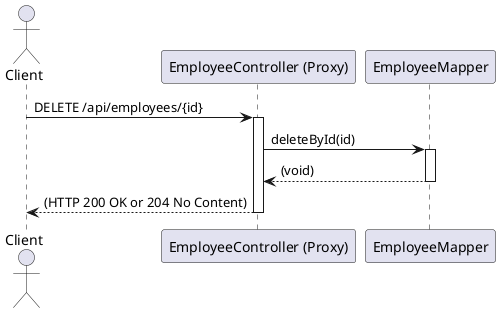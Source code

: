 @startuml
actor Client
participant "EmployeeController (Proxy)" as EmployeeController
participant EmployeeMapper

Client -> EmployeeController: DELETE /api/employees/{id}
activate EmployeeController
EmployeeController -> EmployeeMapper: deleteById(id)
activate EmployeeMapper
EmployeeMapper --> EmployeeController: (void)
deactivate EmployeeMapper
EmployeeController --> Client: (HTTP 200 OK or 204 No Content)
deactivate EmployeeController
@enduml
